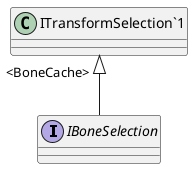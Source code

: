 @startuml
interface IBoneSelection {
}
"ITransformSelection`1" "<BoneCache>" <|-- IBoneSelection
@enduml
